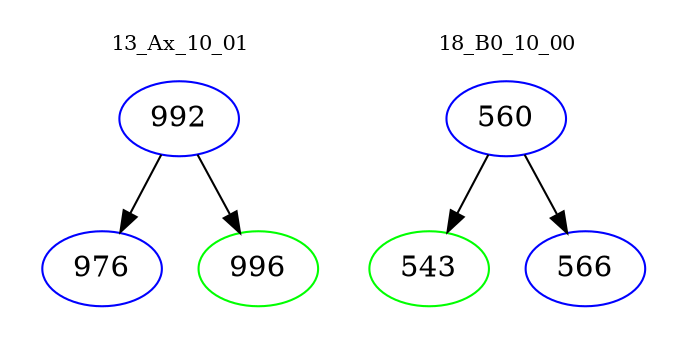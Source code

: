 digraph{
subgraph cluster_0 {
color = white
label = "13_Ax_10_01";
fontsize=10;
T0_992 [label="992", color="blue"]
T0_992 -> T0_976 [color="black"]
T0_976 [label="976", color="blue"]
T0_992 -> T0_996 [color="black"]
T0_996 [label="996", color="green"]
}
subgraph cluster_1 {
color = white
label = "18_B0_10_00";
fontsize=10;
T1_560 [label="560", color="blue"]
T1_560 -> T1_543 [color="black"]
T1_543 [label="543", color="green"]
T1_560 -> T1_566 [color="black"]
T1_566 [label="566", color="blue"]
}
}
